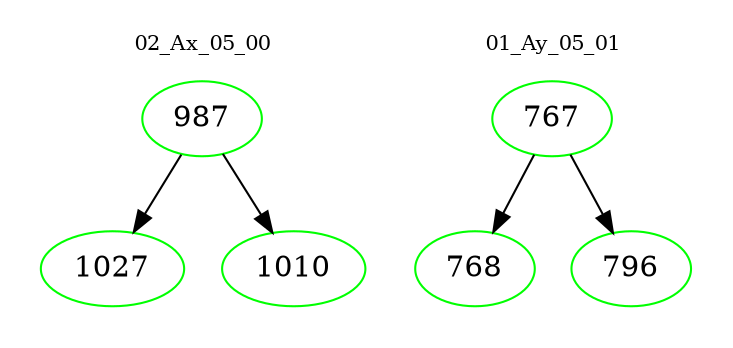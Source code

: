 digraph{
subgraph cluster_0 {
color = white
label = "02_Ax_05_00";
fontsize=10;
T0_987 [label="987", color="green"]
T0_987 -> T0_1027 [color="black"]
T0_1027 [label="1027", color="green"]
T0_987 -> T0_1010 [color="black"]
T0_1010 [label="1010", color="green"]
}
subgraph cluster_1 {
color = white
label = "01_Ay_05_01";
fontsize=10;
T1_767 [label="767", color="green"]
T1_767 -> T1_768 [color="black"]
T1_768 [label="768", color="green"]
T1_767 -> T1_796 [color="black"]
T1_796 [label="796", color="green"]
}
}
